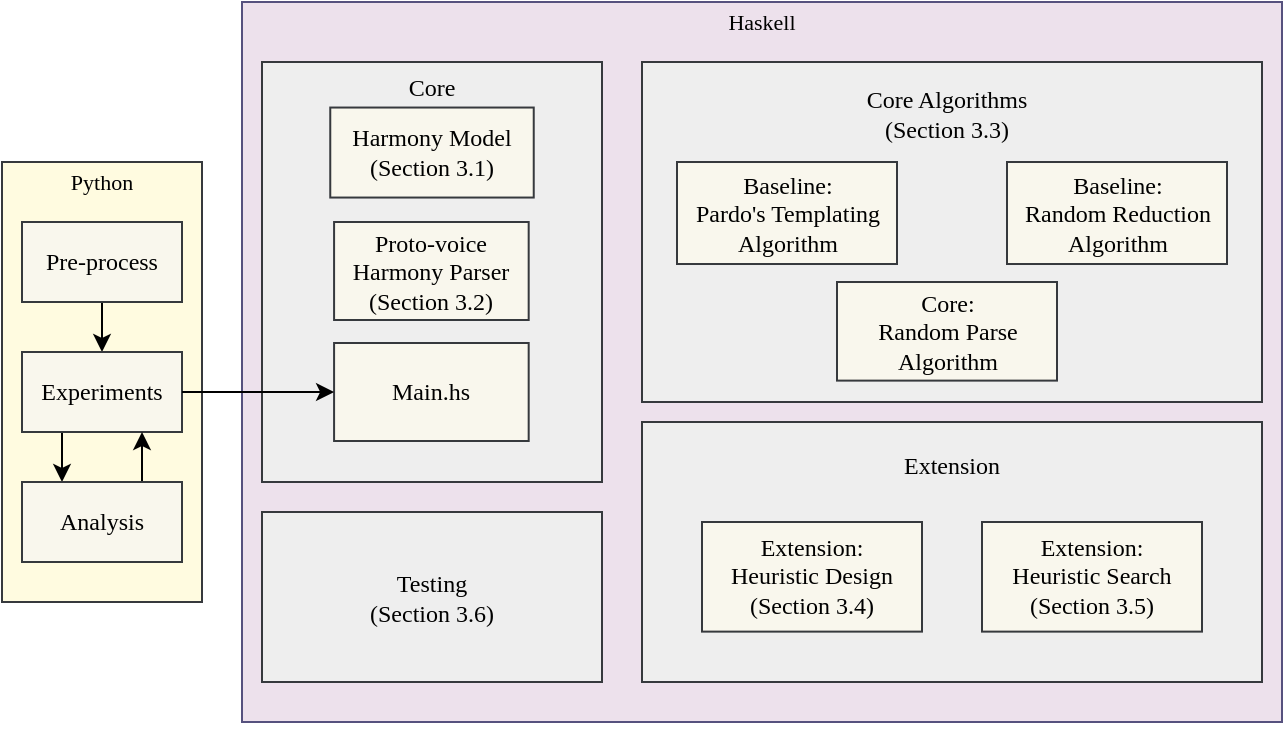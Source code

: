 <mxfile version="20.8.16" type="device"><diagram name="Page-1" id="SQS10bRxnWoQAIieTqBl"><mxGraphModel dx="899" dy="854" grid="1" gridSize="10" guides="1" tooltips="1" connect="1" arrows="1" fold="1" page="1" pageScale="1" pageWidth="827" pageHeight="1169" math="0" shadow="0"><root><mxCell id="0"/><mxCell id="1" parent="0"/><mxCell id="RtTjP7mM6XXtY_1FVwQ7-5" value="" style="rounded=0;whiteSpace=wrap;html=1;fillColor=#EDE1EC;strokeColor=#56517e;fontFamily=Computer Modern;" parent="1" vertex="1"><mxGeometry x="270" y="360" width="520" height="360" as="geometry"/></mxCell><mxCell id="RtTjP7mM6XXtY_1FVwQ7-7" style="edgeStyle=orthogonalEdgeStyle;rounded=0;orthogonalLoop=1;jettySize=auto;html=1;exitX=0.5;exitY=1;exitDx=0;exitDy=0;fontFamily=Computer Modern;" parent="1" source="RtTjP7mM6XXtY_1FVwQ7-5" target="RtTjP7mM6XXtY_1FVwQ7-5" edge="1"><mxGeometry relative="1" as="geometry"/></mxCell><mxCell id="79uPYPLgEp1ThGDuOZAj-1" value="" style="rounded=0;whiteSpace=wrap;html=1;fillColor=#FFFBE0;strokeColor=#36393d;gradientColor=none;fontFamily=Computer Modern;" parent="1" vertex="1"><mxGeometry x="150" y="440" width="100" height="220" as="geometry"/></mxCell><mxCell id="RtTjP7mM6XXtY_1FVwQ7-11" value="" style="edgeStyle=orthogonalEdgeStyle;rounded=0;orthogonalLoop=1;jettySize=auto;html=1;fontFamily=Computer Modern;" parent="1" source="79uPYPLgEp1ThGDuOZAj-7" target="RtTjP7mM6XXtY_1FVwQ7-2" edge="1"><mxGeometry relative="1" as="geometry"/></mxCell><mxCell id="79uPYPLgEp1ThGDuOZAj-7" value="Pre-process" style="whiteSpace=wrap;html=1;fillColor=#f9f7ed;strokeColor=#36393d;fontFamily=Computer Modern;" parent="1" vertex="1"><mxGeometry x="160" y="470" width="80" height="40" as="geometry"/></mxCell><mxCell id="wlnGc0t7mgSLV8WeGS68-3" style="edgeStyle=orthogonalEdgeStyle;rounded=0;jumpStyle=gap;jumpSize=9;orthogonalLoop=1;jettySize=auto;html=1;exitX=0.25;exitY=1;exitDx=0;exitDy=0;entryX=0.25;entryY=0;entryDx=0;entryDy=0;strokeWidth=1;fontSize=7;sourcePerimeterSpacing=1;" edge="1" parent="1" source="RtTjP7mM6XXtY_1FVwQ7-2" target="RtTjP7mM6XXtY_1FVwQ7-3"><mxGeometry relative="1" as="geometry"/></mxCell><mxCell id="RtTjP7mM6XXtY_1FVwQ7-2" value="Experiments" style="whiteSpace=wrap;html=1;fillColor=#f9f7ed;strokeColor=#36393d;fontFamily=Computer Modern;" parent="1" vertex="1"><mxGeometry x="160" y="535" width="80" height="40" as="geometry"/></mxCell><mxCell id="wlnGc0t7mgSLV8WeGS68-2" style="edgeStyle=orthogonalEdgeStyle;rounded=0;jumpStyle=gap;jumpSize=9;orthogonalLoop=1;jettySize=auto;html=1;exitX=0.75;exitY=0;exitDx=0;exitDy=0;entryX=0.75;entryY=1;entryDx=0;entryDy=0;strokeWidth=1;fontSize=7;sourcePerimeterSpacing=1;" edge="1" parent="1" source="RtTjP7mM6XXtY_1FVwQ7-3" target="RtTjP7mM6XXtY_1FVwQ7-2"><mxGeometry relative="1" as="geometry"/></mxCell><mxCell id="RtTjP7mM6XXtY_1FVwQ7-3" value="Analysis" style="whiteSpace=wrap;html=1;fillColor=#f9f7ed;strokeColor=#36393d;fontFamily=Computer Modern;" parent="1" vertex="1"><mxGeometry x="160" y="600" width="80" height="40" as="geometry"/></mxCell><mxCell id="RtTjP7mM6XXtY_1FVwQ7-4" value="Python" style="text;html=1;strokeColor=none;fillColor=none;align=center;verticalAlign=middle;whiteSpace=wrap;rounded=0;fontFamily=Computer Modern;fontSize=11;" parent="1" vertex="1"><mxGeometry x="170" y="440" width="60" height="20" as="geometry"/></mxCell><mxCell id="RtTjP7mM6XXtY_1FVwQ7-34" value="" style="group;fillColor=#eeeeee;strokeColor=#36393d;fontFamily=Computer Modern;" parent="1" vertex="1" connectable="0"><mxGeometry x="280" y="390" width="170" height="210" as="geometry"/></mxCell><mxCell id="79uPYPLgEp1ThGDuOZAj-3" value="Harmony Model&lt;br&gt;(Section 3.1)" style="whiteSpace=wrap;html=1;fillColor=#f9f7ed;strokeColor=#36393d;fontFamily=Computer Modern;" parent="RtTjP7mM6XXtY_1FVwQ7-34" vertex="1"><mxGeometry x="34.13" y="22.77" width="101.74" height="45" as="geometry"/></mxCell><mxCell id="RtTjP7mM6XXtY_1FVwQ7-20" value="Core" style="text;html=1;strokeColor=none;fillColor=none;align=center;verticalAlign=middle;whiteSpace=wrap;rounded=0;fontFamily=Computer Modern;" parent="RtTjP7mM6XXtY_1FVwQ7-34" vertex="1"><mxGeometry x="76.866" y="3.253" width="16.271" height="19.518" as="geometry"/></mxCell><mxCell id="79uPYPLgEp1ThGDuOZAj-2" value="Proto-voice Harmony Parser&lt;br&gt;(Section 3.2)" style="rounded=0;whiteSpace=wrap;html=1;fillColor=#f9f7ed;strokeColor=#36393d;fontFamily=Computer Modern;" parent="RtTjP7mM6XXtY_1FVwQ7-34" vertex="1"><mxGeometry x="36.04" y="80" width="97.3" height="49" as="geometry"/></mxCell><mxCell id="wlnGc0t7mgSLV8WeGS68-5" value="Main.hs" style="rounded=0;whiteSpace=wrap;html=1;fillColor=#f9f7ed;strokeColor=#36393d;fontFamily=Computer Modern;" vertex="1" parent="RtTjP7mM6XXtY_1FVwQ7-34"><mxGeometry x="36.04" y="140.5" width="97.3" height="49" as="geometry"/></mxCell><mxCell id="RtTjP7mM6XXtY_1FVwQ7-1" style="edgeStyle=orthogonalEdgeStyle;rounded=0;orthogonalLoop=1;jettySize=auto;html=1;exitX=0.5;exitY=1;exitDx=0;exitDy=0;fontFamily=Computer Modern;" parent="1" source="79uPYPLgEp1ThGDuOZAj-1" target="79uPYPLgEp1ThGDuOZAj-1" edge="1"><mxGeometry relative="1" as="geometry"/></mxCell><mxCell id="RtTjP7mM6XXtY_1FVwQ7-37" value="" style="group;fillColor=#eeeeee;strokeColor=#36393d;fontFamily=Computer Modern;" parent="1" vertex="1" connectable="0"><mxGeometry x="280" y="615" width="170" height="85" as="geometry"/></mxCell><mxCell id="RtTjP7mM6XXtY_1FVwQ7-36" value="Testing&lt;br&gt;(Section 3.6)" style="text;html=1;strokeColor=none;fillColor=none;align=center;verticalAlign=middle;whiteSpace=wrap;rounded=0;fontFamily=Computer Modern;" parent="RtTjP7mM6XXtY_1FVwQ7-37" vertex="1"><mxGeometry x="26.095" y="12.155" width="117.81" height="60.707" as="geometry"/></mxCell><mxCell id="wlnGc0t7mgSLV8WeGS68-8" style="edgeStyle=orthogonalEdgeStyle;rounded=0;jumpStyle=gap;jumpSize=9;orthogonalLoop=1;jettySize=auto;html=1;exitX=1;exitY=0.5;exitDx=0;exitDy=0;entryX=0;entryY=0.5;entryDx=0;entryDy=0;strokeWidth=1;fontSize=11;startArrow=none;startFill=0;sourcePerimeterSpacing=1;" edge="1" parent="1" source="RtTjP7mM6XXtY_1FVwQ7-2" target="wlnGc0t7mgSLV8WeGS68-5"><mxGeometry relative="1" as="geometry"/></mxCell><mxCell id="wlnGc0t7mgSLV8WeGS68-11" value="Haskell" style="text;html=1;strokeColor=none;fillColor=none;align=center;verticalAlign=middle;whiteSpace=wrap;rounded=0;fontFamily=Computer Modern;fontSize=11;" vertex="1" parent="1"><mxGeometry x="500" y="360" width="60" height="20" as="geometry"/></mxCell><mxCell id="wlnGc0t7mgSLV8WeGS68-13" value="" style="group" vertex="1" connectable="0" parent="1"><mxGeometry x="470" y="390" width="310" height="170" as="geometry"/></mxCell><mxCell id="RtTjP7mM6XXtY_1FVwQ7-21" value="" style="rounded=0;whiteSpace=wrap;html=1;fillColor=#eeeeee;strokeColor=#36393d;fontFamily=Computer Modern;rotation=-180;" parent="wlnGc0t7mgSLV8WeGS68-13" vertex="1"><mxGeometry width="310" height="170" as="geometry"/></mxCell><mxCell id="RtTjP7mM6XXtY_1FVwQ7-22" value="Core Algorithms&lt;br&gt;(Section 3.3)" style="text;html=1;strokeColor=none;fillColor=none;align=center;verticalAlign=middle;whiteSpace=wrap;rounded=0;fontFamily=Computer Modern;" parent="wlnGc0t7mgSLV8WeGS68-13" vertex="1"><mxGeometry x="105" y="10.625" width="95" height="30.906" as="geometry"/></mxCell><mxCell id="RtTjP7mM6XXtY_1FVwQ7-25" value="Baseline: &lt;br&gt;Pardo's Templating Algorithm" style="rounded=0;whiteSpace=wrap;html=1;fillColor=#f9f7ed;strokeColor=#36393d;fontFamily=Computer Modern;" parent="wlnGc0t7mgSLV8WeGS68-13" vertex="1"><mxGeometry x="17.5" y="50.005" width="110" height="51" as="geometry"/></mxCell><mxCell id="RtTjP7mM6XXtY_1FVwQ7-28" value="Baseline: &lt;br&gt;Random Reduction Algorithm" style="rounded=0;whiteSpace=wrap;html=1;fillColor=#f9f7ed;strokeColor=#36393d;fontFamily=Computer Modern;" parent="wlnGc0t7mgSLV8WeGS68-13" vertex="1"><mxGeometry x="182.5" y="50.005" width="110" height="51" as="geometry"/></mxCell><mxCell id="wlnGc0t7mgSLV8WeGS68-1" value="Core:&lt;br&gt;Random Parse Algorithm" style="rounded=0;whiteSpace=wrap;html=1;fillColor=#f9f7ed;strokeColor=#36393d;fontFamily=Computer Modern;" vertex="1" parent="wlnGc0t7mgSLV8WeGS68-13"><mxGeometry x="97.5" y="110.005" width="110" height="49.3" as="geometry"/></mxCell><mxCell id="wlnGc0t7mgSLV8WeGS68-14" value="" style="group" vertex="1" connectable="0" parent="1"><mxGeometry x="470" y="570" width="310" height="130" as="geometry"/></mxCell><mxCell id="wlnGc0t7mgSLV8WeGS68-15" value="" style="rounded=0;whiteSpace=wrap;html=1;fillColor=#eeeeee;strokeColor=#36393d;fontFamily=Computer Modern;rotation=-180;" vertex="1" parent="wlnGc0t7mgSLV8WeGS68-14"><mxGeometry width="310" height="130" as="geometry"/></mxCell><mxCell id="RtTjP7mM6XXtY_1FVwQ7-29" value="Extension:&lt;br&gt;Heuristic Design&lt;br&gt;(Section 3.4)" style="rounded=0;whiteSpace=wrap;html=1;fillColor=#f9f7ed;strokeColor=#36393d;fontFamily=Computer Modern;" parent="wlnGc0t7mgSLV8WeGS68-14" vertex="1"><mxGeometry x="30" y="50" width="110" height="54.81" as="geometry"/></mxCell><mxCell id="wlnGc0t7mgSLV8WeGS68-9" value="Extension" style="text;html=1;strokeColor=none;fillColor=none;align=center;verticalAlign=middle;whiteSpace=wrap;rounded=0;fontFamily=Computer Modern;" vertex="1" parent="wlnGc0t7mgSLV8WeGS68-14"><mxGeometry x="125" y="9.995" width="60" height="23.636" as="geometry"/></mxCell><mxCell id="RtTjP7mM6XXtY_1FVwQ7-30" value="Extension:&lt;br&gt;Heuristic Search&lt;br&gt;(Section 3.5)" style="rounded=0;whiteSpace=wrap;html=1;fillColor=#f9f7ed;strokeColor=#36393d;fontFamily=Computer Modern;" parent="wlnGc0t7mgSLV8WeGS68-14" vertex="1"><mxGeometry x="170" y="50" width="110" height="54.81" as="geometry"/></mxCell></root></mxGraphModel></diagram></mxfile>